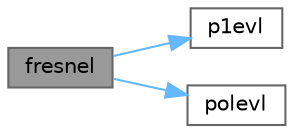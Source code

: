 digraph "fresnel"
{
 // INTERACTIVE_SVG=YES
 // LATEX_PDF_SIZE
  bgcolor="transparent";
  edge [fontname=Helvetica,fontsize=10,labelfontname=Helvetica,labelfontsize=10];
  node [fontname=Helvetica,fontsize=10,shape=box,height=0.2,width=0.4];
  rankdir="LR";
  Node1 [id="Node000001",label="fresnel",height=0.2,width=0.4,color="gray40", fillcolor="grey60", style="filled", fontcolor="black",tooltip=" "];
  Node1 -> Node2 [id="edge1_Node000001_Node000002",color="steelblue1",style="solid",tooltip=" "];
  Node2 [id="Node000002",label="p1evl",height=0.2,width=0.4,color="grey40", fillcolor="white", style="filled",URL="$d3/db5/odrSpiral_8cpp.html#a3feba6fdcfb7e3d60bf6e44c061b29f8",tooltip=" "];
  Node1 -> Node3 [id="edge2_Node000001_Node000003",color="steelblue1",style="solid",tooltip=" "];
  Node3 [id="Node000003",label="polevl",height=0.2,width=0.4,color="grey40", fillcolor="white", style="filled",URL="$d3/db5/odrSpiral_8cpp.html#aa7e7e93a2c4079faa6d2ef41134951ab",tooltip=" "];
}
